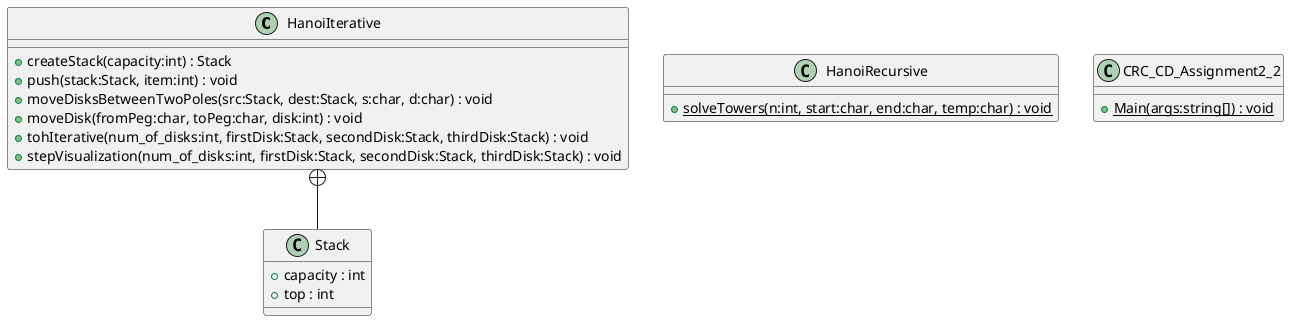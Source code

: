 @startuml
class HanoiIterative {
    + createStack(capacity:int) : Stack
    + push(stack:Stack, item:int) : void
    + moveDisksBetweenTwoPoles(src:Stack, dest:Stack, s:char, d:char) : void
    + moveDisk(fromPeg:char, toPeg:char, disk:int) : void
    + tohIterative(num_of_disks:int, firstDisk:Stack, secondDisk:Stack, thirdDisk:Stack) : void
    + stepVisualization(num_of_disks:int, firstDisk:Stack, secondDisk:Stack, thirdDisk:Stack) : void
}
class HanoiRecursive {
    + {static} solveTowers(n:int, start:char, end:char, temp:char) : void
}
class CRC_CD_Assignment2_2 {
    + {static} Main(args:string[]) : void
}
class Stack {
    + capacity : int
    + top : int
}
HanoiIterative +-- Stack
@enduml
